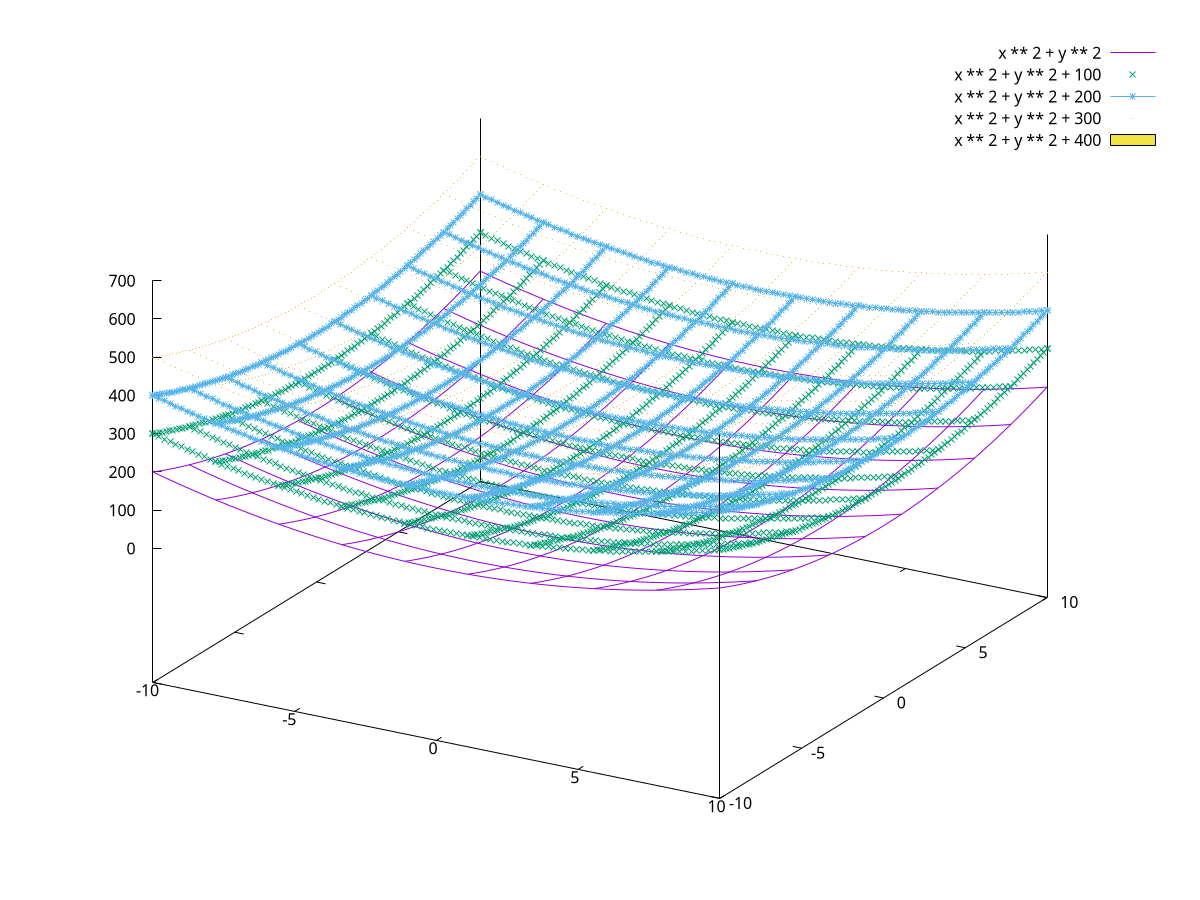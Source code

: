 set term png
set output "output.png"
splot x ** 2 + y ** 2 with line, x ** 2 + y ** 2 + 100 with point, x ** 2 + y ** 2 + 200 with linespoint, x ** 2 + y ** 2 + 300 with dot, x ** 2 + y ** 2 + 400 with boxes, x ** 2 + y ** 2 + 500 with vector

